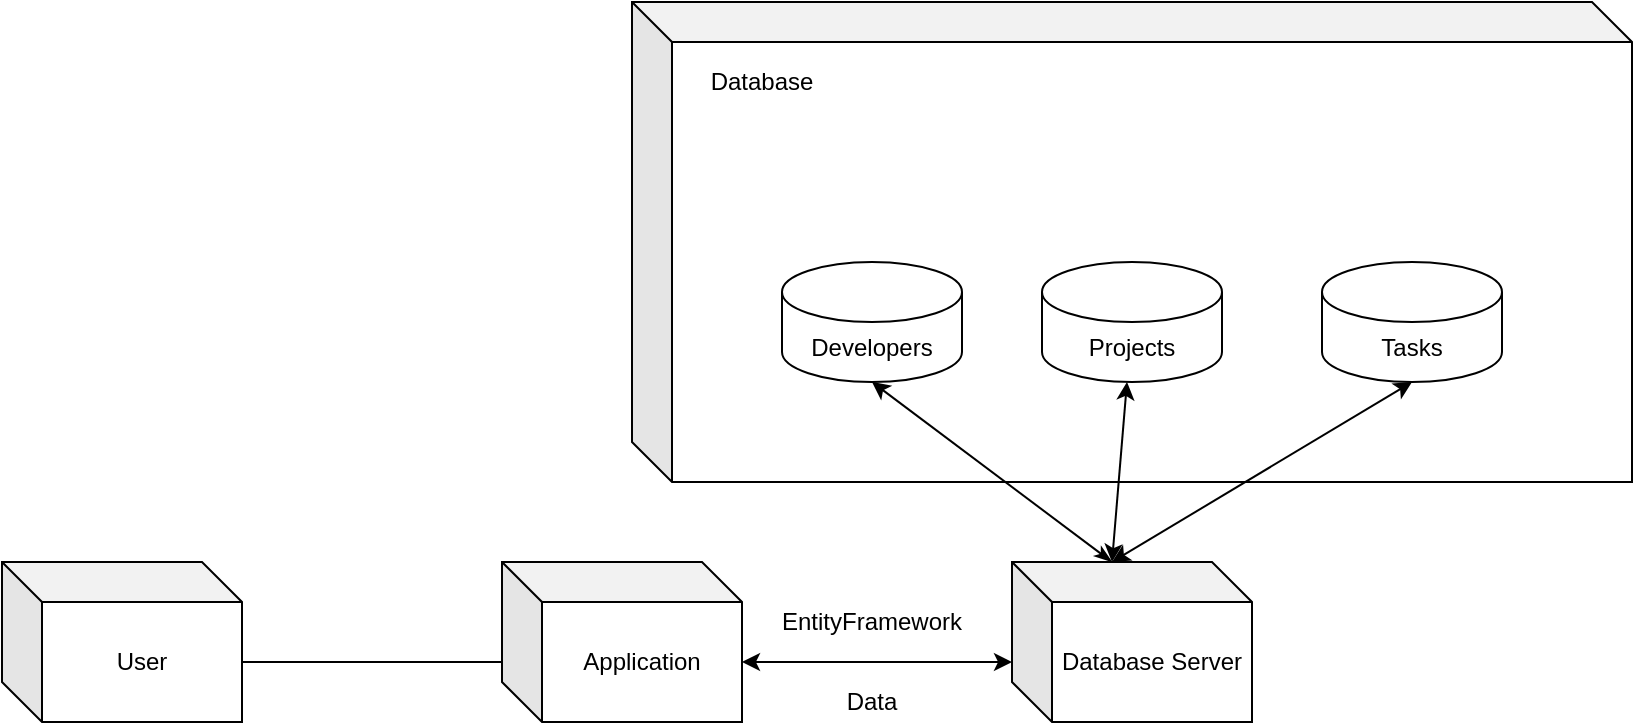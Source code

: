 <mxfile version="13.9.9" type="device"><diagram id="RXm5Frgfx0tIYYnsJUfA" name="Страница 1"><mxGraphModel dx="1086" dy="1975" grid="1" gridSize="10" guides="1" tooltips="1" connect="1" arrows="1" fold="1" page="1" pageScale="1" pageWidth="827" pageHeight="1169" math="0" shadow="0"><root><mxCell id="0"/><mxCell id="1" parent="0"/><mxCell id="TbmzFU2v6yYmbY8XQ5NO-9" style="edgeStyle=orthogonalEdgeStyle;rounded=0;orthogonalLoop=1;jettySize=auto;html=1;exitX=0;exitY=0;exitDx=120;exitDy=50;exitPerimeter=0;" parent="1" source="TbmzFU2v6yYmbY8XQ5NO-1" edge="1"><mxGeometry relative="1" as="geometry"><mxPoint x="380" y="320" as="targetPoint"/></mxGeometry></mxCell><mxCell id="TbmzFU2v6yYmbY8XQ5NO-1" value="User" style="shape=cube;whiteSpace=wrap;html=1;boundedLbl=1;backgroundOutline=1;darkOpacity=0.05;darkOpacity2=0.1;" parent="1" vertex="1"><mxGeometry x="110" y="270" width="120" height="80" as="geometry"/></mxCell><mxCell id="TbmzFU2v6yYmbY8XQ5NO-10" style="edgeStyle=orthogonalEdgeStyle;rounded=0;orthogonalLoop=1;jettySize=auto;html=1;exitX=0;exitY=0;exitDx=120;exitDy=50;exitPerimeter=0;startArrow=classic;startFill=1;" parent="1" source="TbmzFU2v6yYmbY8XQ5NO-2" target="TbmzFU2v6yYmbY8XQ5NO-4" edge="1"><mxGeometry relative="1" as="geometry"><mxPoint x="590" y="320" as="targetPoint"/><Array as="points"><mxPoint x="640" y="320"/></Array></mxGeometry></mxCell><mxCell id="TbmzFU2v6yYmbY8XQ5NO-2" value="Application" style="shape=cube;whiteSpace=wrap;html=1;boundedLbl=1;backgroundOutline=1;darkOpacity=0.05;darkOpacity2=0.1;" parent="1" vertex="1"><mxGeometry x="360" y="270" width="120" height="80" as="geometry"/></mxCell><mxCell id="TbmzFU2v6yYmbY8XQ5NO-11" style="rounded=0;orthogonalLoop=1;jettySize=auto;html=1;exitX=0;exitY=0;exitDx=50;exitDy=0;exitPerimeter=0;entryX=0.5;entryY=1;entryDx=0;entryDy=0;entryPerimeter=0;startArrow=classicThin;startFill=1;" parent="1" source="TbmzFU2v6yYmbY8XQ5NO-4" target="TbmzFU2v6yYmbY8XQ5NO-5" edge="1"><mxGeometry relative="1" as="geometry"/></mxCell><mxCell id="TbmzFU2v6yYmbY8XQ5NO-12" style="edgeStyle=none;rounded=0;orthogonalLoop=1;jettySize=auto;html=1;exitX=0;exitY=0;exitDx=50;exitDy=0;exitPerimeter=0;startArrow=classic;startFill=1;" parent="1" source="TbmzFU2v6yYmbY8XQ5NO-4" target="TbmzFU2v6yYmbY8XQ5NO-6" edge="1"><mxGeometry relative="1" as="geometry"/></mxCell><mxCell id="TbmzFU2v6yYmbY8XQ5NO-13" style="edgeStyle=none;rounded=0;orthogonalLoop=1;jettySize=auto;html=1;exitX=0;exitY=0;exitDx=50;exitDy=0;exitPerimeter=0;entryX=0.5;entryY=1;entryDx=0;entryDy=0;entryPerimeter=0;startArrow=classic;startFill=1;" parent="1" source="TbmzFU2v6yYmbY8XQ5NO-4" target="TbmzFU2v6yYmbY8XQ5NO-7" edge="1"><mxGeometry relative="1" as="geometry"/></mxCell><mxCell id="TbmzFU2v6yYmbY8XQ5NO-4" value="Database Server" style="shape=cube;whiteSpace=wrap;html=1;boundedLbl=1;backgroundOutline=1;darkOpacity=0.05;darkOpacity2=0.1;" parent="1" vertex="1"><mxGeometry x="615" y="270" width="120" height="80" as="geometry"/></mxCell><mxCell id="TbmzFU2v6yYmbY8XQ5NO-5" value="Developers" style="shape=cylinder3;whiteSpace=wrap;html=1;boundedLbl=1;backgroundOutline=1;size=15;" parent="1" vertex="1"><mxGeometry x="500" y="120" width="90" height="60" as="geometry"/></mxCell><mxCell id="TbmzFU2v6yYmbY8XQ5NO-6" value="Projects" style="shape=cylinder3;whiteSpace=wrap;html=1;boundedLbl=1;backgroundOutline=1;size=15;" parent="1" vertex="1"><mxGeometry x="630" y="120" width="90" height="60" as="geometry"/></mxCell><mxCell id="TbmzFU2v6yYmbY8XQ5NO-7" value="Tasks" style="shape=cylinder3;whiteSpace=wrap;html=1;boundedLbl=1;backgroundOutline=1;size=15;" parent="1" vertex="1"><mxGeometry x="770" y="120" width="90" height="60" as="geometry"/></mxCell><mxCell id="TbmzFU2v6yYmbY8XQ5NO-14" value="EntityFramework" style="text;html=1;strokeColor=none;fillColor=none;align=center;verticalAlign=middle;whiteSpace=wrap;rounded=0;" parent="1" vertex="1"><mxGeometry x="525" y="290" width="40" height="20" as="geometry"/></mxCell><mxCell id="TbmzFU2v6yYmbY8XQ5NO-16" value="" style="shape=cube;whiteSpace=wrap;html=1;boundedLbl=1;backgroundOutline=1;darkOpacity=0.05;darkOpacity2=0.1;fillColor=none;" parent="1" vertex="1"><mxGeometry x="425" y="-10" width="500" height="240" as="geometry"/></mxCell><mxCell id="TbmzFU2v6yYmbY8XQ5NO-17" value="Database" style="text;html=1;strokeColor=none;fillColor=none;align=center;verticalAlign=middle;whiteSpace=wrap;rounded=0;" parent="1" vertex="1"><mxGeometry x="470" y="20" width="40" height="20" as="geometry"/></mxCell><mxCell id="cJKkJNmTTRx90oxEXY-F-1" value="Data" style="text;html=1;strokeColor=none;fillColor=none;align=center;verticalAlign=middle;whiteSpace=wrap;rounded=0;" vertex="1" parent="1"><mxGeometry x="525" y="330" width="40" height="20" as="geometry"/></mxCell></root></mxGraphModel></diagram></mxfile>